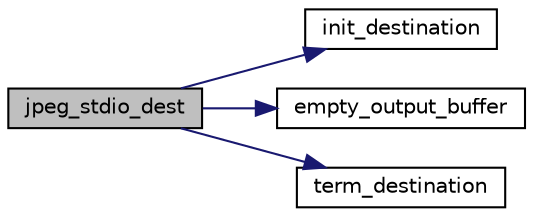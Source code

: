 digraph "jpeg_stdio_dest"
{
 // LATEX_PDF_SIZE
  bgcolor="transparent";
  edge [fontname="Helvetica",fontsize="10",labelfontname="Helvetica",labelfontsize="10"];
  node [fontname="Helvetica",fontsize="10",shape=record];
  rankdir="LR";
  Node17 [label="jpeg_stdio_dest",height=0.2,width=0.4,color="black", fillcolor="grey75", style="filled", fontcolor="black",tooltip=" "];
  Node17 -> Node18 [color="midnightblue",fontsize="10",style="solid"];
  Node18 [label="init_destination",height=0.2,width=0.4,color="black",URL="$jdatadst_8c.html#abc7ed5278b728c7fd1cb2b00d5297c75",tooltip=" "];
  Node17 -> Node19 [color="midnightblue",fontsize="10",style="solid"];
  Node19 [label="empty_output_buffer",height=0.2,width=0.4,color="black",URL="$jdatadst_8c.html#ad29423c77a4142a1ec1771aa4a419a09",tooltip=" "];
  Node17 -> Node20 [color="midnightblue",fontsize="10",style="solid"];
  Node20 [label="term_destination",height=0.2,width=0.4,color="black",URL="$jdatadst_8c.html#a6501130b84bb53734f08418196d00dc4",tooltip=" "];
}
